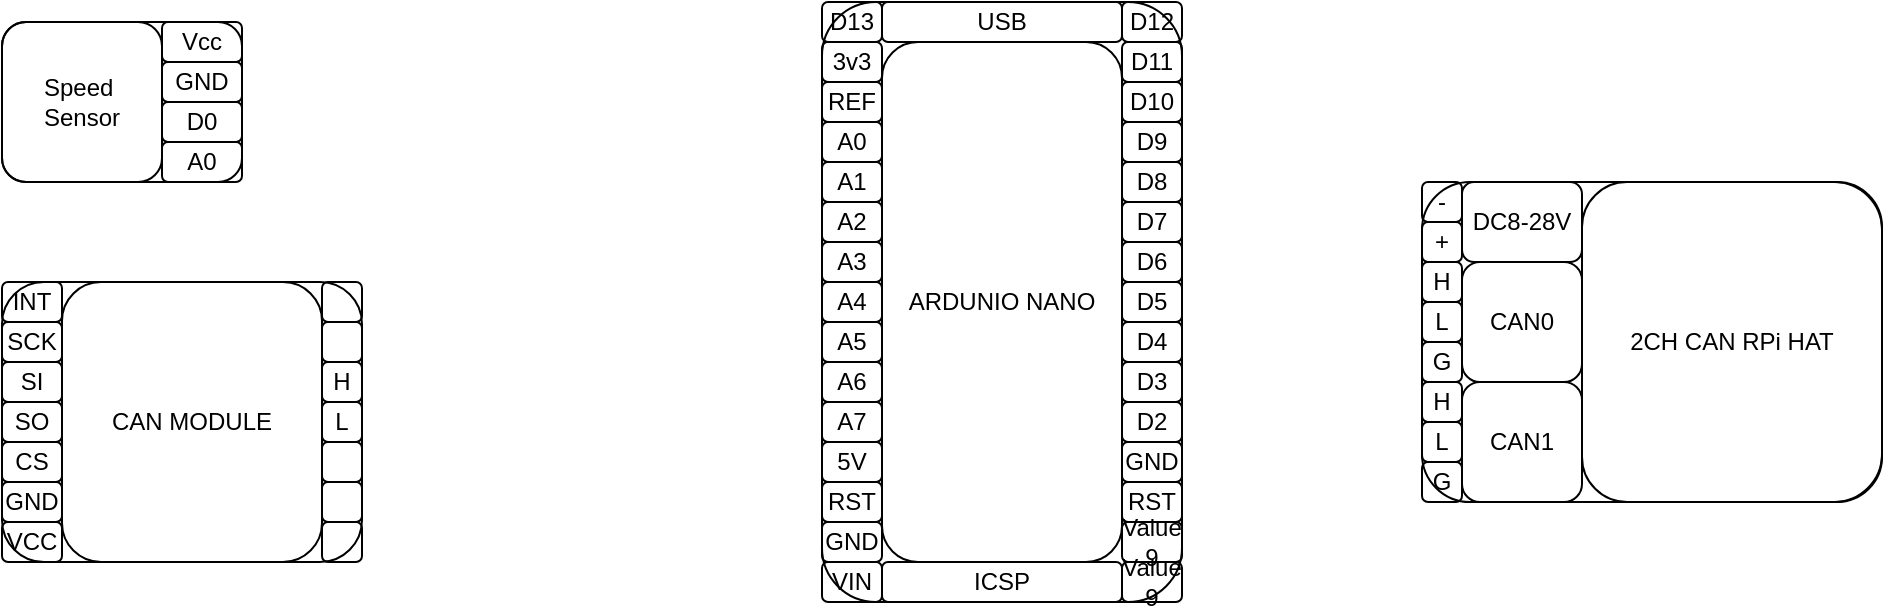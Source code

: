 <mxfile version="21.6.5" type="github">
  <diagram name="Seite-1" id="9sbnDcirE9n79MtSCScG">
    <mxGraphModel dx="2417" dy="983" grid="1" gridSize="10" guides="1" tooltips="1" connect="1" arrows="1" fold="1" page="1" pageScale="1" pageWidth="827" pageHeight="1169" math="0" shadow="0">
      <root>
        <mxCell id="0" />
        <mxCell id="1" parent="0" />
        <mxCell id="4i83WWW_sYW0korjM1lw-2" value="" style="childLayout=tableLayout;recursiveResize=0;shadow=0;fillColor=none;swimlaneLine=0;rounded=1;" vertex="1" parent="1">
          <mxGeometry x="160" y="210" width="180" height="300" as="geometry" />
        </mxCell>
        <mxCell id="4i83WWW_sYW0korjM1lw-3" value="" style="shape=tableRow;horizontal=0;startSize=0;swimlaneHead=0;swimlaneBody=0;top=0;left=0;bottom=0;right=0;dropTarget=0;collapsible=0;recursiveResize=0;expand=0;fontStyle=0;fillColor=none;strokeColor=inherit;swimlaneLine=0;rounded=1;" vertex="1" parent="4i83WWW_sYW0korjM1lw-2">
          <mxGeometry width="180" height="20" as="geometry" />
        </mxCell>
        <mxCell id="4i83WWW_sYW0korjM1lw-4" value="D13" style="connectable=0;recursiveResize=0;strokeColor=inherit;fillColor=none;align=center;whiteSpace=wrap;html=1;swimlaneLine=0;rounded=1;" vertex="1" parent="4i83WWW_sYW0korjM1lw-3">
          <mxGeometry width="30" height="20" as="geometry">
            <mxRectangle width="30" height="20" as="alternateBounds" />
          </mxGeometry>
        </mxCell>
        <mxCell id="4i83WWW_sYW0korjM1lw-5" value="USB" style="connectable=0;recursiveResize=0;strokeColor=inherit;fillColor=none;align=center;whiteSpace=wrap;html=1;swimlaneLine=0;rounded=1;" vertex="1" parent="4i83WWW_sYW0korjM1lw-3">
          <mxGeometry x="30" width="120" height="20" as="geometry">
            <mxRectangle width="120" height="20" as="alternateBounds" />
          </mxGeometry>
        </mxCell>
        <mxCell id="4i83WWW_sYW0korjM1lw-6" value="D12" style="connectable=0;recursiveResize=0;strokeColor=inherit;fillColor=none;align=center;whiteSpace=wrap;html=1;swimlaneLine=0;rounded=1;" vertex="1" parent="4i83WWW_sYW0korjM1lw-3">
          <mxGeometry x="150" width="30" height="20" as="geometry">
            <mxRectangle width="30" height="20" as="alternateBounds" />
          </mxGeometry>
        </mxCell>
        <mxCell id="4i83WWW_sYW0korjM1lw-7" style="shape=tableRow;horizontal=0;startSize=0;swimlaneHead=0;swimlaneBody=0;top=0;left=0;bottom=0;right=0;dropTarget=0;collapsible=0;recursiveResize=0;expand=0;fontStyle=0;fillColor=none;strokeColor=inherit;swimlaneLine=0;rounded=1;" vertex="1" parent="4i83WWW_sYW0korjM1lw-2">
          <mxGeometry y="20" width="180" height="20" as="geometry" />
        </mxCell>
        <mxCell id="4i83WWW_sYW0korjM1lw-8" value="3v3" style="connectable=0;recursiveResize=0;strokeColor=inherit;fillColor=none;align=center;whiteSpace=wrap;html=1;swimlaneLine=0;rounded=1;" vertex="1" parent="4i83WWW_sYW0korjM1lw-7">
          <mxGeometry width="30" height="20" as="geometry">
            <mxRectangle width="30" height="20" as="alternateBounds" />
          </mxGeometry>
        </mxCell>
        <mxCell id="4i83WWW_sYW0korjM1lw-9" value="ARDUNIO NANO" style="connectable=0;recursiveResize=0;strokeColor=inherit;fillColor=none;align=center;whiteSpace=wrap;html=1;swimlaneLine=0;rounded=1;rowspan=13;colspan=1;" vertex="1" parent="4i83WWW_sYW0korjM1lw-7">
          <mxGeometry x="30" width="120" height="260" as="geometry">
            <mxRectangle width="120" height="20" as="alternateBounds" />
          </mxGeometry>
        </mxCell>
        <mxCell id="4i83WWW_sYW0korjM1lw-10" value="D11" style="connectable=0;recursiveResize=0;strokeColor=inherit;fillColor=none;align=center;whiteSpace=wrap;html=1;swimlaneLine=0;rounded=1;" vertex="1" parent="4i83WWW_sYW0korjM1lw-7">
          <mxGeometry x="150" width="30" height="20" as="geometry">
            <mxRectangle width="30" height="20" as="alternateBounds" />
          </mxGeometry>
        </mxCell>
        <mxCell id="4i83WWW_sYW0korjM1lw-11" style="shape=tableRow;horizontal=0;startSize=0;swimlaneHead=0;swimlaneBody=0;top=0;left=0;bottom=0;right=0;dropTarget=0;collapsible=0;recursiveResize=0;expand=0;fontStyle=0;fillColor=none;strokeColor=inherit;swimlaneLine=0;rounded=1;" vertex="1" parent="4i83WWW_sYW0korjM1lw-2">
          <mxGeometry y="40" width="180" height="20" as="geometry" />
        </mxCell>
        <mxCell id="4i83WWW_sYW0korjM1lw-12" value="REF" style="connectable=0;recursiveResize=0;strokeColor=inherit;fillColor=none;align=center;whiteSpace=wrap;html=1;swimlaneLine=0;rounded=1;" vertex="1" parent="4i83WWW_sYW0korjM1lw-11">
          <mxGeometry width="30" height="20" as="geometry">
            <mxRectangle width="30" height="20" as="alternateBounds" />
          </mxGeometry>
        </mxCell>
        <mxCell id="4i83WWW_sYW0korjM1lw-13" value="" style="connectable=0;recursiveResize=0;strokeColor=inherit;fillColor=none;align=center;whiteSpace=wrap;html=1;swimlaneLine=0;rounded=1;" vertex="1" visible="0" parent="4i83WWW_sYW0korjM1lw-11">
          <mxGeometry x="30" width="120" height="20" as="geometry">
            <mxRectangle width="120" height="20" as="alternateBounds" />
          </mxGeometry>
        </mxCell>
        <mxCell id="4i83WWW_sYW0korjM1lw-14" value="D10" style="connectable=0;recursiveResize=0;strokeColor=inherit;fillColor=none;align=center;whiteSpace=wrap;html=1;swimlaneLine=0;rounded=1;" vertex="1" parent="4i83WWW_sYW0korjM1lw-11">
          <mxGeometry x="150" width="30" height="20" as="geometry">
            <mxRectangle width="30" height="20" as="alternateBounds" />
          </mxGeometry>
        </mxCell>
        <mxCell id="4i83WWW_sYW0korjM1lw-15" style="shape=tableRow;horizontal=0;startSize=0;swimlaneHead=0;swimlaneBody=0;top=0;left=0;bottom=0;right=0;dropTarget=0;collapsible=0;recursiveResize=0;expand=0;fontStyle=0;fillColor=none;strokeColor=inherit;swimlaneLine=0;rounded=1;" vertex="1" parent="4i83WWW_sYW0korjM1lw-2">
          <mxGeometry y="60" width="180" height="20" as="geometry" />
        </mxCell>
        <mxCell id="4i83WWW_sYW0korjM1lw-16" value="A0" style="connectable=0;recursiveResize=0;strokeColor=inherit;fillColor=none;align=center;whiteSpace=wrap;html=1;swimlaneLine=0;rounded=1;" vertex="1" parent="4i83WWW_sYW0korjM1lw-15">
          <mxGeometry width="30" height="20" as="geometry">
            <mxRectangle width="30" height="20" as="alternateBounds" />
          </mxGeometry>
        </mxCell>
        <mxCell id="4i83WWW_sYW0korjM1lw-17" value="" style="connectable=0;recursiveResize=0;strokeColor=inherit;fillColor=none;align=center;whiteSpace=wrap;html=1;swimlaneLine=0;rounded=1;" vertex="1" visible="0" parent="4i83WWW_sYW0korjM1lw-15">
          <mxGeometry x="30" width="120" height="20" as="geometry">
            <mxRectangle width="120" height="20" as="alternateBounds" />
          </mxGeometry>
        </mxCell>
        <mxCell id="4i83WWW_sYW0korjM1lw-18" value="D9" style="connectable=0;recursiveResize=0;strokeColor=inherit;fillColor=none;align=center;whiteSpace=wrap;html=1;swimlaneLine=0;rounded=1;" vertex="1" parent="4i83WWW_sYW0korjM1lw-15">
          <mxGeometry x="150" width="30" height="20" as="geometry">
            <mxRectangle width="30" height="20" as="alternateBounds" />
          </mxGeometry>
        </mxCell>
        <mxCell id="4i83WWW_sYW0korjM1lw-19" style="shape=tableRow;horizontal=0;startSize=0;swimlaneHead=0;swimlaneBody=0;top=0;left=0;bottom=0;right=0;dropTarget=0;collapsible=0;recursiveResize=0;expand=0;fontStyle=0;fillColor=none;strokeColor=inherit;swimlaneLine=0;rounded=1;" vertex="1" parent="4i83WWW_sYW0korjM1lw-2">
          <mxGeometry y="80" width="180" height="20" as="geometry" />
        </mxCell>
        <mxCell id="4i83WWW_sYW0korjM1lw-20" value="A1" style="connectable=0;recursiveResize=0;strokeColor=inherit;fillColor=none;align=center;whiteSpace=wrap;html=1;swimlaneLine=0;rounded=1;" vertex="1" parent="4i83WWW_sYW0korjM1lw-19">
          <mxGeometry width="30" height="20" as="geometry">
            <mxRectangle width="30" height="20" as="alternateBounds" />
          </mxGeometry>
        </mxCell>
        <mxCell id="4i83WWW_sYW0korjM1lw-21" value="" style="connectable=0;recursiveResize=0;strokeColor=inherit;fillColor=none;align=center;whiteSpace=wrap;html=1;swimlaneLine=0;rounded=1;" vertex="1" visible="0" parent="4i83WWW_sYW0korjM1lw-19">
          <mxGeometry x="30" width="120" height="20" as="geometry">
            <mxRectangle width="120" height="20" as="alternateBounds" />
          </mxGeometry>
        </mxCell>
        <mxCell id="4i83WWW_sYW0korjM1lw-22" value="D8" style="connectable=0;recursiveResize=0;strokeColor=inherit;fillColor=none;align=center;whiteSpace=wrap;html=1;swimlaneLine=0;rounded=1;" vertex="1" parent="4i83WWW_sYW0korjM1lw-19">
          <mxGeometry x="150" width="30" height="20" as="geometry">
            <mxRectangle width="30" height="20" as="alternateBounds" />
          </mxGeometry>
        </mxCell>
        <mxCell id="4i83WWW_sYW0korjM1lw-23" style="shape=tableRow;horizontal=0;startSize=0;swimlaneHead=0;swimlaneBody=0;top=0;left=0;bottom=0;right=0;dropTarget=0;collapsible=0;recursiveResize=0;expand=0;fontStyle=0;fillColor=none;strokeColor=inherit;swimlaneLine=0;rounded=1;" vertex="1" parent="4i83WWW_sYW0korjM1lw-2">
          <mxGeometry y="100" width="180" height="20" as="geometry" />
        </mxCell>
        <mxCell id="4i83WWW_sYW0korjM1lw-24" value="A2" style="connectable=0;recursiveResize=0;strokeColor=inherit;fillColor=none;align=center;whiteSpace=wrap;html=1;swimlaneLine=0;rounded=1;" vertex="1" parent="4i83WWW_sYW0korjM1lw-23">
          <mxGeometry width="30" height="20" as="geometry">
            <mxRectangle width="30" height="20" as="alternateBounds" />
          </mxGeometry>
        </mxCell>
        <mxCell id="4i83WWW_sYW0korjM1lw-25" value="" style="connectable=0;recursiveResize=0;strokeColor=inherit;fillColor=none;align=center;whiteSpace=wrap;html=1;swimlaneLine=0;rounded=1;" vertex="1" visible="0" parent="4i83WWW_sYW0korjM1lw-23">
          <mxGeometry x="30" width="120" height="20" as="geometry">
            <mxRectangle width="120" height="20" as="alternateBounds" />
          </mxGeometry>
        </mxCell>
        <mxCell id="4i83WWW_sYW0korjM1lw-26" value="D7" style="connectable=0;recursiveResize=0;strokeColor=inherit;fillColor=none;align=center;whiteSpace=wrap;html=1;swimlaneLine=0;rounded=1;" vertex="1" parent="4i83WWW_sYW0korjM1lw-23">
          <mxGeometry x="150" width="30" height="20" as="geometry">
            <mxRectangle width="30" height="20" as="alternateBounds" />
          </mxGeometry>
        </mxCell>
        <mxCell id="4i83WWW_sYW0korjM1lw-27" style="shape=tableRow;horizontal=0;startSize=0;swimlaneHead=0;swimlaneBody=0;top=0;left=0;bottom=0;right=0;dropTarget=0;collapsible=0;recursiveResize=0;expand=0;fontStyle=0;fillColor=none;strokeColor=inherit;swimlaneLine=0;rounded=1;" vertex="1" parent="4i83WWW_sYW0korjM1lw-2">
          <mxGeometry y="120" width="180" height="20" as="geometry" />
        </mxCell>
        <mxCell id="4i83WWW_sYW0korjM1lw-28" value="A3" style="connectable=0;recursiveResize=0;strokeColor=inherit;fillColor=none;align=center;whiteSpace=wrap;html=1;swimlaneLine=0;rounded=1;" vertex="1" parent="4i83WWW_sYW0korjM1lw-27">
          <mxGeometry width="30" height="20" as="geometry">
            <mxRectangle width="30" height="20" as="alternateBounds" />
          </mxGeometry>
        </mxCell>
        <mxCell id="4i83WWW_sYW0korjM1lw-29" value="&lt;p&gt;&lt;b&gt;ARDUNIO NANO&lt;/b&gt;&lt;/p&gt;" style="connectable=0;recursiveResize=0;strokeColor=inherit;fillColor=none;align=center;whiteSpace=wrap;html=1;swimlaneLine=0;rounded=1;" vertex="1" visible="0" parent="4i83WWW_sYW0korjM1lw-27">
          <mxGeometry x="30" width="120" height="20" as="geometry">
            <mxRectangle width="120" height="20" as="alternateBounds" />
          </mxGeometry>
        </mxCell>
        <mxCell id="4i83WWW_sYW0korjM1lw-30" value="D6" style="connectable=0;recursiveResize=0;strokeColor=inherit;fillColor=none;align=center;whiteSpace=wrap;html=1;swimlaneLine=0;rounded=1;" vertex="1" parent="4i83WWW_sYW0korjM1lw-27">
          <mxGeometry x="150" width="30" height="20" as="geometry">
            <mxRectangle width="30" height="20" as="alternateBounds" />
          </mxGeometry>
        </mxCell>
        <mxCell id="4i83WWW_sYW0korjM1lw-31" style="shape=tableRow;horizontal=0;startSize=0;swimlaneHead=0;swimlaneBody=0;top=0;left=0;bottom=0;right=0;dropTarget=0;collapsible=0;recursiveResize=0;expand=0;fontStyle=0;fillColor=none;strokeColor=inherit;swimlaneLine=0;rounded=1;" vertex="1" parent="4i83WWW_sYW0korjM1lw-2">
          <mxGeometry y="140" width="180" height="20" as="geometry" />
        </mxCell>
        <mxCell id="4i83WWW_sYW0korjM1lw-32" value="A4" style="connectable=0;recursiveResize=0;strokeColor=inherit;fillColor=none;align=center;whiteSpace=wrap;html=1;swimlaneLine=0;rounded=1;" vertex="1" parent="4i83WWW_sYW0korjM1lw-31">
          <mxGeometry width="30" height="20" as="geometry">
            <mxRectangle width="30" height="20" as="alternateBounds" />
          </mxGeometry>
        </mxCell>
        <mxCell id="4i83WWW_sYW0korjM1lw-33" value="" style="connectable=0;recursiveResize=0;strokeColor=inherit;fillColor=none;align=center;whiteSpace=wrap;html=1;swimlaneLine=0;rounded=1;" vertex="1" visible="0" parent="4i83WWW_sYW0korjM1lw-31">
          <mxGeometry x="30" width="120" height="20" as="geometry">
            <mxRectangle width="120" height="20" as="alternateBounds" />
          </mxGeometry>
        </mxCell>
        <mxCell id="4i83WWW_sYW0korjM1lw-34" value="D5" style="connectable=0;recursiveResize=0;strokeColor=inherit;fillColor=none;align=center;whiteSpace=wrap;html=1;swimlaneLine=0;rounded=1;" vertex="1" parent="4i83WWW_sYW0korjM1lw-31">
          <mxGeometry x="150" width="30" height="20" as="geometry">
            <mxRectangle width="30" height="20" as="alternateBounds" />
          </mxGeometry>
        </mxCell>
        <mxCell id="4i83WWW_sYW0korjM1lw-35" style="shape=tableRow;horizontal=0;startSize=0;swimlaneHead=0;swimlaneBody=0;top=0;left=0;bottom=0;right=0;dropTarget=0;collapsible=0;recursiveResize=0;expand=0;fontStyle=0;fillColor=none;strokeColor=inherit;swimlaneLine=0;rounded=1;" vertex="1" parent="4i83WWW_sYW0korjM1lw-2">
          <mxGeometry y="160" width="180" height="20" as="geometry" />
        </mxCell>
        <mxCell id="4i83WWW_sYW0korjM1lw-36" value="A5" style="connectable=0;recursiveResize=0;strokeColor=inherit;fillColor=none;align=center;whiteSpace=wrap;html=1;swimlaneLine=0;rounded=1;" vertex="1" parent="4i83WWW_sYW0korjM1lw-35">
          <mxGeometry width="30" height="20" as="geometry">
            <mxRectangle width="30" height="20" as="alternateBounds" />
          </mxGeometry>
        </mxCell>
        <mxCell id="4i83WWW_sYW0korjM1lw-37" value="" style="connectable=0;recursiveResize=0;strokeColor=inherit;fillColor=none;align=center;whiteSpace=wrap;html=1;swimlaneLine=0;rounded=1;" vertex="1" visible="0" parent="4i83WWW_sYW0korjM1lw-35">
          <mxGeometry x="30" width="120" height="20" as="geometry">
            <mxRectangle width="120" height="20" as="alternateBounds" />
          </mxGeometry>
        </mxCell>
        <mxCell id="4i83WWW_sYW0korjM1lw-38" value="D4" style="connectable=0;recursiveResize=0;strokeColor=inherit;fillColor=none;align=center;whiteSpace=wrap;html=1;swimlaneLine=0;rounded=1;" vertex="1" parent="4i83WWW_sYW0korjM1lw-35">
          <mxGeometry x="150" width="30" height="20" as="geometry">
            <mxRectangle width="30" height="20" as="alternateBounds" />
          </mxGeometry>
        </mxCell>
        <mxCell id="4i83WWW_sYW0korjM1lw-39" style="shape=tableRow;horizontal=0;startSize=0;swimlaneHead=0;swimlaneBody=0;top=0;left=0;bottom=0;right=0;dropTarget=0;collapsible=0;recursiveResize=0;expand=0;fontStyle=0;fillColor=none;strokeColor=inherit;swimlaneLine=0;rounded=1;" vertex="1" parent="4i83WWW_sYW0korjM1lw-2">
          <mxGeometry y="180" width="180" height="20" as="geometry" />
        </mxCell>
        <mxCell id="4i83WWW_sYW0korjM1lw-40" value="A6" style="connectable=0;recursiveResize=0;strokeColor=inherit;fillColor=none;align=center;whiteSpace=wrap;html=1;swimlaneLine=0;rounded=1;" vertex="1" parent="4i83WWW_sYW0korjM1lw-39">
          <mxGeometry width="30" height="20" as="geometry">
            <mxRectangle width="30" height="20" as="alternateBounds" />
          </mxGeometry>
        </mxCell>
        <mxCell id="4i83WWW_sYW0korjM1lw-41" value="" style="connectable=0;recursiveResize=0;strokeColor=inherit;fillColor=none;align=center;whiteSpace=wrap;html=1;swimlaneLine=0;rounded=1;" vertex="1" visible="0" parent="4i83WWW_sYW0korjM1lw-39">
          <mxGeometry x="30" width="120" height="20" as="geometry">
            <mxRectangle width="120" height="20" as="alternateBounds" />
          </mxGeometry>
        </mxCell>
        <mxCell id="4i83WWW_sYW0korjM1lw-42" value="D3" style="connectable=0;recursiveResize=0;strokeColor=inherit;fillColor=none;align=center;whiteSpace=wrap;html=1;swimlaneLine=0;rounded=1;" vertex="1" parent="4i83WWW_sYW0korjM1lw-39">
          <mxGeometry x="150" width="30" height="20" as="geometry">
            <mxRectangle width="30" height="20" as="alternateBounds" />
          </mxGeometry>
        </mxCell>
        <mxCell id="4i83WWW_sYW0korjM1lw-43" style="shape=tableRow;horizontal=0;startSize=0;swimlaneHead=0;swimlaneBody=0;top=0;left=0;bottom=0;right=0;dropTarget=0;collapsible=0;recursiveResize=0;expand=0;fontStyle=0;fillColor=none;strokeColor=inherit;swimlaneLine=0;rounded=1;" vertex="1" parent="4i83WWW_sYW0korjM1lw-2">
          <mxGeometry y="200" width="180" height="20" as="geometry" />
        </mxCell>
        <mxCell id="4i83WWW_sYW0korjM1lw-44" value="A7" style="connectable=0;recursiveResize=0;strokeColor=inherit;fillColor=none;align=center;whiteSpace=wrap;html=1;swimlaneLine=0;rounded=1;" vertex="1" parent="4i83WWW_sYW0korjM1lw-43">
          <mxGeometry width="30" height="20" as="geometry">
            <mxRectangle width="30" height="20" as="alternateBounds" />
          </mxGeometry>
        </mxCell>
        <mxCell id="4i83WWW_sYW0korjM1lw-45" value="" style="connectable=0;recursiveResize=0;strokeColor=inherit;fillColor=none;align=center;whiteSpace=wrap;html=1;swimlaneLine=0;rounded=1;" vertex="1" visible="0" parent="4i83WWW_sYW0korjM1lw-43">
          <mxGeometry x="30" width="120" height="20" as="geometry">
            <mxRectangle width="120" height="20" as="alternateBounds" />
          </mxGeometry>
        </mxCell>
        <mxCell id="4i83WWW_sYW0korjM1lw-46" value="D2" style="connectable=0;recursiveResize=0;strokeColor=inherit;fillColor=none;align=center;whiteSpace=wrap;html=1;swimlaneLine=0;rounded=1;" vertex="1" parent="4i83WWW_sYW0korjM1lw-43">
          <mxGeometry x="150" width="30" height="20" as="geometry">
            <mxRectangle width="30" height="20" as="alternateBounds" />
          </mxGeometry>
        </mxCell>
        <mxCell id="4i83WWW_sYW0korjM1lw-47" style="shape=tableRow;horizontal=0;startSize=0;swimlaneHead=0;swimlaneBody=0;top=0;left=0;bottom=0;right=0;dropTarget=0;collapsible=0;recursiveResize=0;expand=0;fontStyle=0;fillColor=none;strokeColor=inherit;swimlaneLine=0;rounded=1;" vertex="1" parent="4i83WWW_sYW0korjM1lw-2">
          <mxGeometry y="220" width="180" height="20" as="geometry" />
        </mxCell>
        <mxCell id="4i83WWW_sYW0korjM1lw-48" value="5V" style="connectable=0;recursiveResize=0;strokeColor=inherit;fillColor=none;align=center;whiteSpace=wrap;html=1;swimlaneLine=0;rounded=1;" vertex="1" parent="4i83WWW_sYW0korjM1lw-47">
          <mxGeometry width="30" height="20" as="geometry">
            <mxRectangle width="30" height="20" as="alternateBounds" />
          </mxGeometry>
        </mxCell>
        <mxCell id="4i83WWW_sYW0korjM1lw-49" value="" style="connectable=0;recursiveResize=0;strokeColor=inherit;fillColor=none;align=center;whiteSpace=wrap;html=1;swimlaneLine=0;rounded=1;" vertex="1" visible="0" parent="4i83WWW_sYW0korjM1lw-47">
          <mxGeometry x="30" width="120" height="20" as="geometry">
            <mxRectangle width="120" height="20" as="alternateBounds" />
          </mxGeometry>
        </mxCell>
        <mxCell id="4i83WWW_sYW0korjM1lw-50" value="GND" style="connectable=0;recursiveResize=0;strokeColor=inherit;fillColor=none;align=center;whiteSpace=wrap;html=1;swimlaneLine=0;rounded=1;" vertex="1" parent="4i83WWW_sYW0korjM1lw-47">
          <mxGeometry x="150" width="30" height="20" as="geometry">
            <mxRectangle width="30" height="20" as="alternateBounds" />
          </mxGeometry>
        </mxCell>
        <mxCell id="4i83WWW_sYW0korjM1lw-51" style="shape=tableRow;horizontal=0;startSize=0;swimlaneHead=0;swimlaneBody=0;top=0;left=0;bottom=0;right=0;dropTarget=0;collapsible=0;recursiveResize=0;expand=0;fontStyle=0;fillColor=none;strokeColor=inherit;swimlaneLine=0;rounded=1;" vertex="1" parent="4i83WWW_sYW0korjM1lw-2">
          <mxGeometry y="240" width="180" height="20" as="geometry" />
        </mxCell>
        <mxCell id="4i83WWW_sYW0korjM1lw-52" value="RST" style="connectable=0;recursiveResize=0;strokeColor=inherit;fillColor=none;align=center;whiteSpace=wrap;html=1;swimlaneLine=0;rounded=1;" vertex="1" parent="4i83WWW_sYW0korjM1lw-51">
          <mxGeometry width="30" height="20" as="geometry">
            <mxRectangle width="30" height="20" as="alternateBounds" />
          </mxGeometry>
        </mxCell>
        <mxCell id="4i83WWW_sYW0korjM1lw-53" value="" style="connectable=0;recursiveResize=0;strokeColor=inherit;fillColor=none;align=center;whiteSpace=wrap;html=1;swimlaneLine=0;rounded=1;" vertex="1" visible="0" parent="4i83WWW_sYW0korjM1lw-51">
          <mxGeometry x="30" width="120" height="20" as="geometry">
            <mxRectangle width="120" height="20" as="alternateBounds" />
          </mxGeometry>
        </mxCell>
        <mxCell id="4i83WWW_sYW0korjM1lw-54" value="RST" style="connectable=0;recursiveResize=0;strokeColor=inherit;fillColor=none;align=center;whiteSpace=wrap;html=1;swimlaneLine=0;rounded=1;" vertex="1" parent="4i83WWW_sYW0korjM1lw-51">
          <mxGeometry x="150" width="30" height="20" as="geometry">
            <mxRectangle width="30" height="20" as="alternateBounds" />
          </mxGeometry>
        </mxCell>
        <mxCell id="4i83WWW_sYW0korjM1lw-55" style="shape=tableRow;horizontal=0;startSize=0;swimlaneHead=0;swimlaneBody=0;top=0;left=0;bottom=0;right=0;dropTarget=0;collapsible=0;recursiveResize=0;expand=0;fontStyle=0;fillColor=none;strokeColor=inherit;swimlaneLine=0;rounded=1;" vertex="1" parent="4i83WWW_sYW0korjM1lw-2">
          <mxGeometry y="260" width="180" height="20" as="geometry" />
        </mxCell>
        <mxCell id="4i83WWW_sYW0korjM1lw-56" value="GND" style="connectable=0;recursiveResize=0;strokeColor=inherit;fillColor=none;align=center;whiteSpace=wrap;html=1;swimlaneLine=0;rounded=1;" vertex="1" parent="4i83WWW_sYW0korjM1lw-55">
          <mxGeometry width="30" height="20" as="geometry">
            <mxRectangle width="30" height="20" as="alternateBounds" />
          </mxGeometry>
        </mxCell>
        <mxCell id="4i83WWW_sYW0korjM1lw-57" value="" style="connectable=0;recursiveResize=0;strokeColor=inherit;fillColor=none;align=center;whiteSpace=wrap;html=1;swimlaneLine=0;rounded=1;" vertex="1" visible="0" parent="4i83WWW_sYW0korjM1lw-55">
          <mxGeometry x="30" width="120" height="20" as="geometry">
            <mxRectangle width="120" height="20" as="alternateBounds" />
          </mxGeometry>
        </mxCell>
        <mxCell id="4i83WWW_sYW0korjM1lw-58" value="Value 9" style="connectable=0;recursiveResize=0;strokeColor=inherit;fillColor=none;align=center;whiteSpace=wrap;html=1;swimlaneLine=0;rounded=1;" vertex="1" parent="4i83WWW_sYW0korjM1lw-55">
          <mxGeometry x="150" width="30" height="20" as="geometry">
            <mxRectangle width="30" height="20" as="alternateBounds" />
          </mxGeometry>
        </mxCell>
        <mxCell id="4i83WWW_sYW0korjM1lw-59" style="shape=tableRow;horizontal=0;startSize=0;swimlaneHead=0;swimlaneBody=0;top=0;left=0;bottom=0;right=0;dropTarget=0;collapsible=0;recursiveResize=0;expand=0;fontStyle=0;fillColor=none;strokeColor=inherit;swimlaneLine=0;rounded=1;" vertex="1" parent="4i83WWW_sYW0korjM1lw-2">
          <mxGeometry y="280" width="180" height="20" as="geometry" />
        </mxCell>
        <mxCell id="4i83WWW_sYW0korjM1lw-60" value="VIN" style="connectable=0;recursiveResize=0;strokeColor=inherit;fillColor=none;align=center;whiteSpace=wrap;html=1;swimlaneLine=0;rounded=1;" vertex="1" parent="4i83WWW_sYW0korjM1lw-59">
          <mxGeometry width="30" height="20" as="geometry">
            <mxRectangle width="30" height="20" as="alternateBounds" />
          </mxGeometry>
        </mxCell>
        <mxCell id="4i83WWW_sYW0korjM1lw-61" value="ICSP" style="connectable=0;recursiveResize=0;strokeColor=inherit;fillColor=none;align=center;whiteSpace=wrap;html=1;swimlaneLine=0;rounded=1;" vertex="1" parent="4i83WWW_sYW0korjM1lw-59">
          <mxGeometry x="30" width="120" height="20" as="geometry">
            <mxRectangle width="120" height="20" as="alternateBounds" />
          </mxGeometry>
        </mxCell>
        <mxCell id="4i83WWW_sYW0korjM1lw-62" value="Value 9" style="connectable=0;recursiveResize=0;strokeColor=inherit;fillColor=none;align=center;whiteSpace=wrap;html=1;swimlaneLine=0;rounded=1;" vertex="1" parent="4i83WWW_sYW0korjM1lw-59">
          <mxGeometry x="150" width="30" height="20" as="geometry">
            <mxRectangle width="30" height="20" as="alternateBounds" />
          </mxGeometry>
        </mxCell>
        <mxCell id="4i83WWW_sYW0korjM1lw-89" value="" style="childLayout=tableLayout;recursiveResize=0;shadow=0;fillColor=none;rounded=1;" vertex="1" parent="1">
          <mxGeometry x="-250" y="220" width="120" height="80" as="geometry" />
        </mxCell>
        <mxCell id="4i83WWW_sYW0korjM1lw-90" value="" style="shape=tableRow;horizontal=0;startSize=0;swimlaneHead=0;swimlaneBody=0;top=0;left=0;bottom=0;right=0;dropTarget=0;collapsible=0;recursiveResize=0;expand=0;fontStyle=0;fillColor=none;strokeColor=inherit;rounded=1;" vertex="1" parent="4i83WWW_sYW0korjM1lw-89">
          <mxGeometry width="120" height="20" as="geometry" />
        </mxCell>
        <mxCell id="4i83WWW_sYW0korjM1lw-91" value="&lt;div&gt;Speed&amp;nbsp;&lt;/div&gt;&lt;div&gt;Sensor&lt;/div&gt;" style="connectable=0;recursiveResize=0;strokeColor=inherit;fillColor=none;align=center;whiteSpace=wrap;html=1;rounded=1;rowspan=4;colspan=1;" vertex="1" parent="4i83WWW_sYW0korjM1lw-90">
          <mxGeometry width="80" height="80" as="geometry">
            <mxRectangle width="80" height="20" as="alternateBounds" />
          </mxGeometry>
        </mxCell>
        <mxCell id="4i83WWW_sYW0korjM1lw-92" value="Vcc" style="connectable=0;recursiveResize=0;strokeColor=inherit;fillColor=none;align=center;whiteSpace=wrap;html=1;rounded=1;" vertex="1" parent="4i83WWW_sYW0korjM1lw-90">
          <mxGeometry x="80" width="40" height="20" as="geometry">
            <mxRectangle width="40" height="20" as="alternateBounds" />
          </mxGeometry>
        </mxCell>
        <mxCell id="4i83WWW_sYW0korjM1lw-94" style="shape=tableRow;horizontal=0;startSize=0;swimlaneHead=0;swimlaneBody=0;top=0;left=0;bottom=0;right=0;dropTarget=0;collapsible=0;recursiveResize=0;expand=0;fontStyle=0;fillColor=none;strokeColor=inherit;rounded=1;" vertex="1" parent="4i83WWW_sYW0korjM1lw-89">
          <mxGeometry y="20" width="120" height="20" as="geometry" />
        </mxCell>
        <mxCell id="4i83WWW_sYW0korjM1lw-95" value="Speed Sensor" style="connectable=0;recursiveResize=0;strokeColor=inherit;fillColor=none;align=center;whiteSpace=wrap;html=1;rounded=1;" vertex="1" visible="0" parent="4i83WWW_sYW0korjM1lw-94">
          <mxGeometry width="80" height="20" as="geometry">
            <mxRectangle width="80" height="20" as="alternateBounds" />
          </mxGeometry>
        </mxCell>
        <mxCell id="4i83WWW_sYW0korjM1lw-96" value="GND" style="connectable=0;recursiveResize=0;strokeColor=inherit;fillColor=none;align=center;whiteSpace=wrap;html=1;rounded=1;" vertex="1" parent="4i83WWW_sYW0korjM1lw-94">
          <mxGeometry x="80" width="40" height="20" as="geometry">
            <mxRectangle width="40" height="20" as="alternateBounds" />
          </mxGeometry>
        </mxCell>
        <mxCell id="4i83WWW_sYW0korjM1lw-98" style="shape=tableRow;horizontal=0;startSize=0;swimlaneHead=0;swimlaneBody=0;top=0;left=0;bottom=0;right=0;dropTarget=0;collapsible=0;recursiveResize=0;expand=0;fontStyle=0;fillColor=none;strokeColor=inherit;rounded=1;" vertex="1" parent="4i83WWW_sYW0korjM1lw-89">
          <mxGeometry y="40" width="120" height="20" as="geometry" />
        </mxCell>
        <mxCell id="4i83WWW_sYW0korjM1lw-99" value="" style="connectable=0;recursiveResize=0;strokeColor=inherit;fillColor=none;align=center;whiteSpace=wrap;html=1;rounded=1;" vertex="1" visible="0" parent="4i83WWW_sYW0korjM1lw-98">
          <mxGeometry width="80" height="20" as="geometry">
            <mxRectangle width="80" height="20" as="alternateBounds" />
          </mxGeometry>
        </mxCell>
        <mxCell id="4i83WWW_sYW0korjM1lw-100" value="D0" style="connectable=0;recursiveResize=0;strokeColor=inherit;fillColor=none;align=center;whiteSpace=wrap;html=1;rounded=1;" vertex="1" parent="4i83WWW_sYW0korjM1lw-98">
          <mxGeometry x="80" width="40" height="20" as="geometry">
            <mxRectangle width="40" height="20" as="alternateBounds" />
          </mxGeometry>
        </mxCell>
        <mxCell id="4i83WWW_sYW0korjM1lw-231" style="shape=tableRow;horizontal=0;startSize=0;swimlaneHead=0;swimlaneBody=0;top=0;left=0;bottom=0;right=0;dropTarget=0;collapsible=0;recursiveResize=0;expand=0;fontStyle=0;fillColor=none;strokeColor=inherit;rounded=1;" vertex="1" parent="4i83WWW_sYW0korjM1lw-89">
          <mxGeometry y="60" width="120" height="20" as="geometry" />
        </mxCell>
        <mxCell id="4i83WWW_sYW0korjM1lw-232" style="connectable=0;recursiveResize=0;strokeColor=inherit;fillColor=none;align=center;whiteSpace=wrap;html=1;rounded=1;" vertex="1" visible="0" parent="4i83WWW_sYW0korjM1lw-231">
          <mxGeometry width="80" height="20" as="geometry">
            <mxRectangle width="80" height="20" as="alternateBounds" />
          </mxGeometry>
        </mxCell>
        <mxCell id="4i83WWW_sYW0korjM1lw-233" value="A0" style="connectable=0;recursiveResize=0;strokeColor=inherit;fillColor=none;align=center;whiteSpace=wrap;html=1;rounded=1;" vertex="1" parent="4i83WWW_sYW0korjM1lw-231">
          <mxGeometry x="80" width="40" height="20" as="geometry">
            <mxRectangle width="40" height="20" as="alternateBounds" />
          </mxGeometry>
        </mxCell>
        <mxCell id="4i83WWW_sYW0korjM1lw-102" value="" style="childLayout=tableLayout;recursiveResize=0;shadow=0;fillColor=none;spacing=0;rounded=1;" vertex="1" parent="1">
          <mxGeometry x="-250" y="350" width="180" height="140" as="geometry" />
        </mxCell>
        <mxCell id="4i83WWW_sYW0korjM1lw-103" value="" style="shape=tableRow;horizontal=0;startSize=0;swimlaneHead=0;swimlaneBody=0;top=0;left=0;bottom=0;right=0;dropTarget=0;collapsible=0;recursiveResize=0;expand=0;fontStyle=0;fillColor=none;strokeColor=inherit;spacing=0;rounded=1;" vertex="1" parent="4i83WWW_sYW0korjM1lw-102">
          <mxGeometry width="180" height="20" as="geometry" />
        </mxCell>
        <mxCell id="4i83WWW_sYW0korjM1lw-112" value="INT" style="connectable=0;recursiveResize=0;strokeColor=inherit;fillColor=none;align=center;whiteSpace=wrap;html=1;spacing=0;rounded=1;" vertex="1" parent="4i83WWW_sYW0korjM1lw-103">
          <mxGeometry width="30" height="20" as="geometry">
            <mxRectangle width="30" height="20" as="alternateBounds" />
          </mxGeometry>
        </mxCell>
        <mxCell id="4i83WWW_sYW0korjM1lw-104" value="CAN MODULE" style="connectable=0;recursiveResize=0;strokeColor=inherit;fillColor=none;align=center;whiteSpace=wrap;html=1;spacing=0;rounded=1;rowspan=7;colspan=1;" vertex="1" parent="4i83WWW_sYW0korjM1lw-103">
          <mxGeometry x="30" width="130" height="140" as="geometry">
            <mxRectangle width="130" height="20" as="alternateBounds" />
          </mxGeometry>
        </mxCell>
        <mxCell id="4i83WWW_sYW0korjM1lw-105" value="" style="connectable=0;recursiveResize=0;strokeColor=inherit;fillColor=none;align=center;whiteSpace=wrap;html=1;spacing=0;rounded=1;" vertex="1" parent="4i83WWW_sYW0korjM1lw-103">
          <mxGeometry x="160" width="20" height="20" as="geometry">
            <mxRectangle width="20" height="20" as="alternateBounds" />
          </mxGeometry>
        </mxCell>
        <mxCell id="4i83WWW_sYW0korjM1lw-106" style="shape=tableRow;horizontal=0;startSize=0;swimlaneHead=0;swimlaneBody=0;top=0;left=0;bottom=0;right=0;dropTarget=0;collapsible=0;recursiveResize=0;expand=0;fontStyle=0;fillColor=none;strokeColor=inherit;spacing=0;rounded=1;" vertex="1" parent="4i83WWW_sYW0korjM1lw-102">
          <mxGeometry y="20" width="180" height="20" as="geometry" />
        </mxCell>
        <mxCell id="4i83WWW_sYW0korjM1lw-113" value="SCK" style="connectable=0;recursiveResize=0;strokeColor=inherit;fillColor=none;align=center;whiteSpace=wrap;html=1;spacing=0;rounded=1;" vertex="1" parent="4i83WWW_sYW0korjM1lw-106">
          <mxGeometry width="30" height="20" as="geometry">
            <mxRectangle width="30" height="20" as="alternateBounds" />
          </mxGeometry>
        </mxCell>
        <mxCell id="4i83WWW_sYW0korjM1lw-107" value="" style="connectable=0;recursiveResize=0;strokeColor=inherit;fillColor=none;align=center;whiteSpace=wrap;html=1;spacing=0;rounded=1;" vertex="1" visible="0" parent="4i83WWW_sYW0korjM1lw-106">
          <mxGeometry x="30" width="130" height="20" as="geometry">
            <mxRectangle width="130" height="20" as="alternateBounds" />
          </mxGeometry>
        </mxCell>
        <mxCell id="4i83WWW_sYW0korjM1lw-108" value="" style="connectable=0;recursiveResize=0;strokeColor=inherit;fillColor=none;align=center;whiteSpace=wrap;html=1;spacing=0;rounded=1;" vertex="1" parent="4i83WWW_sYW0korjM1lw-106">
          <mxGeometry x="160" width="20" height="20" as="geometry">
            <mxRectangle width="20" height="20" as="alternateBounds" />
          </mxGeometry>
        </mxCell>
        <mxCell id="4i83WWW_sYW0korjM1lw-109" style="shape=tableRow;horizontal=0;startSize=0;swimlaneHead=0;swimlaneBody=0;top=0;left=0;bottom=0;right=0;dropTarget=0;collapsible=0;recursiveResize=0;expand=0;fontStyle=0;fillColor=none;strokeColor=inherit;spacing=0;rounded=1;" vertex="1" parent="4i83WWW_sYW0korjM1lw-102">
          <mxGeometry y="40" width="180" height="20" as="geometry" />
        </mxCell>
        <mxCell id="4i83WWW_sYW0korjM1lw-114" value="SI" style="connectable=0;recursiveResize=0;strokeColor=inherit;fillColor=none;align=center;whiteSpace=wrap;html=1;spacing=0;rounded=1;" vertex="1" parent="4i83WWW_sYW0korjM1lw-109">
          <mxGeometry width="30" height="20" as="geometry">
            <mxRectangle width="30" height="20" as="alternateBounds" />
          </mxGeometry>
        </mxCell>
        <mxCell id="4i83WWW_sYW0korjM1lw-110" value="" style="connectable=0;recursiveResize=0;strokeColor=inherit;fillColor=none;align=center;whiteSpace=wrap;html=1;spacing=0;rounded=1;" vertex="1" visible="0" parent="4i83WWW_sYW0korjM1lw-109">
          <mxGeometry x="30" width="130" height="20" as="geometry">
            <mxRectangle width="130" height="20" as="alternateBounds" />
          </mxGeometry>
        </mxCell>
        <mxCell id="4i83WWW_sYW0korjM1lw-111" value="H" style="connectable=0;recursiveResize=0;strokeColor=inherit;fillColor=none;align=center;whiteSpace=wrap;html=1;spacing=0;rounded=1;" vertex="1" parent="4i83WWW_sYW0korjM1lw-109">
          <mxGeometry x="160" width="20" height="20" as="geometry">
            <mxRectangle width="20" height="20" as="alternateBounds" />
          </mxGeometry>
        </mxCell>
        <mxCell id="4i83WWW_sYW0korjM1lw-115" style="shape=tableRow;horizontal=0;startSize=0;swimlaneHead=0;swimlaneBody=0;top=0;left=0;bottom=0;right=0;dropTarget=0;collapsible=0;recursiveResize=0;expand=0;fontStyle=0;fillColor=none;strokeColor=inherit;spacing=0;rounded=1;" vertex="1" parent="4i83WWW_sYW0korjM1lw-102">
          <mxGeometry y="60" width="180" height="20" as="geometry" />
        </mxCell>
        <mxCell id="4i83WWW_sYW0korjM1lw-116" value="SO" style="connectable=0;recursiveResize=0;strokeColor=inherit;fillColor=none;align=center;whiteSpace=wrap;html=1;spacing=0;rounded=1;" vertex="1" parent="4i83WWW_sYW0korjM1lw-115">
          <mxGeometry width="30" height="20" as="geometry">
            <mxRectangle width="30" height="20" as="alternateBounds" />
          </mxGeometry>
        </mxCell>
        <mxCell id="4i83WWW_sYW0korjM1lw-117" value="CAN MODULE" style="connectable=0;recursiveResize=0;strokeColor=inherit;fillColor=none;align=center;whiteSpace=wrap;html=1;fontStyle=1;spacing=0;rounded=1;" vertex="1" visible="0" parent="4i83WWW_sYW0korjM1lw-115">
          <mxGeometry x="30" width="130" height="20" as="geometry">
            <mxRectangle width="130" height="20" as="alternateBounds" />
          </mxGeometry>
        </mxCell>
        <mxCell id="4i83WWW_sYW0korjM1lw-118" value="L" style="connectable=0;recursiveResize=0;strokeColor=inherit;fillColor=none;align=center;whiteSpace=wrap;html=1;spacing=0;rounded=1;" vertex="1" parent="4i83WWW_sYW0korjM1lw-115">
          <mxGeometry x="160" width="20" height="20" as="geometry">
            <mxRectangle width="20" height="20" as="alternateBounds" />
          </mxGeometry>
        </mxCell>
        <mxCell id="4i83WWW_sYW0korjM1lw-119" style="shape=tableRow;horizontal=0;startSize=0;swimlaneHead=0;swimlaneBody=0;top=0;left=0;bottom=0;right=0;dropTarget=0;collapsible=0;recursiveResize=0;expand=0;fontStyle=0;fillColor=none;strokeColor=inherit;spacing=0;rounded=1;" vertex="1" parent="4i83WWW_sYW0korjM1lw-102">
          <mxGeometry y="80" width="180" height="20" as="geometry" />
        </mxCell>
        <mxCell id="4i83WWW_sYW0korjM1lw-120" value="CS" style="connectable=0;recursiveResize=0;strokeColor=inherit;fillColor=none;align=center;whiteSpace=wrap;html=1;spacing=0;rounded=1;" vertex="1" parent="4i83WWW_sYW0korjM1lw-119">
          <mxGeometry width="30" height="20" as="geometry">
            <mxRectangle width="30" height="20" as="alternateBounds" />
          </mxGeometry>
        </mxCell>
        <mxCell id="4i83WWW_sYW0korjM1lw-121" style="connectable=0;recursiveResize=0;strokeColor=inherit;fillColor=none;align=center;whiteSpace=wrap;html=1;spacing=0;rounded=1;" vertex="1" visible="0" parent="4i83WWW_sYW0korjM1lw-119">
          <mxGeometry x="30" width="130" height="20" as="geometry">
            <mxRectangle width="130" height="20" as="alternateBounds" />
          </mxGeometry>
        </mxCell>
        <mxCell id="4i83WWW_sYW0korjM1lw-122" style="connectable=0;recursiveResize=0;strokeColor=inherit;fillColor=none;align=center;whiteSpace=wrap;html=1;spacing=0;rounded=1;" vertex="1" parent="4i83WWW_sYW0korjM1lw-119">
          <mxGeometry x="160" width="20" height="20" as="geometry">
            <mxRectangle width="20" height="20" as="alternateBounds" />
          </mxGeometry>
        </mxCell>
        <mxCell id="4i83WWW_sYW0korjM1lw-123" style="shape=tableRow;horizontal=0;startSize=0;swimlaneHead=0;swimlaneBody=0;top=0;left=0;bottom=0;right=0;dropTarget=0;collapsible=0;recursiveResize=0;expand=0;fontStyle=0;fillColor=none;strokeColor=inherit;spacing=0;rounded=1;" vertex="1" parent="4i83WWW_sYW0korjM1lw-102">
          <mxGeometry y="100" width="180" height="20" as="geometry" />
        </mxCell>
        <mxCell id="4i83WWW_sYW0korjM1lw-124" value="GND" style="connectable=0;recursiveResize=0;strokeColor=inherit;fillColor=none;align=center;whiteSpace=wrap;html=1;spacing=0;rounded=1;" vertex="1" parent="4i83WWW_sYW0korjM1lw-123">
          <mxGeometry width="30" height="20" as="geometry">
            <mxRectangle width="30" height="20" as="alternateBounds" />
          </mxGeometry>
        </mxCell>
        <mxCell id="4i83WWW_sYW0korjM1lw-125" style="connectable=0;recursiveResize=0;strokeColor=inherit;fillColor=none;align=center;whiteSpace=wrap;html=1;spacing=0;rounded=1;" vertex="1" visible="0" parent="4i83WWW_sYW0korjM1lw-123">
          <mxGeometry x="30" width="130" height="20" as="geometry">
            <mxRectangle width="130" height="20" as="alternateBounds" />
          </mxGeometry>
        </mxCell>
        <mxCell id="4i83WWW_sYW0korjM1lw-126" style="connectable=0;recursiveResize=0;strokeColor=inherit;fillColor=none;align=center;whiteSpace=wrap;html=1;spacing=0;rounded=1;" vertex="1" parent="4i83WWW_sYW0korjM1lw-123">
          <mxGeometry x="160" width="20" height="20" as="geometry">
            <mxRectangle width="20" height="20" as="alternateBounds" />
          </mxGeometry>
        </mxCell>
        <mxCell id="4i83WWW_sYW0korjM1lw-127" style="shape=tableRow;horizontal=0;startSize=0;swimlaneHead=0;swimlaneBody=0;top=0;left=0;bottom=0;right=0;dropTarget=0;collapsible=0;recursiveResize=0;expand=0;fontStyle=0;fillColor=none;strokeColor=inherit;spacing=0;rounded=1;" vertex="1" parent="4i83WWW_sYW0korjM1lw-102">
          <mxGeometry y="120" width="180" height="20" as="geometry" />
        </mxCell>
        <mxCell id="4i83WWW_sYW0korjM1lw-128" value="VCC" style="connectable=0;recursiveResize=0;strokeColor=inherit;fillColor=none;align=center;whiteSpace=wrap;html=1;spacing=0;rounded=1;" vertex="1" parent="4i83WWW_sYW0korjM1lw-127">
          <mxGeometry width="30" height="20" as="geometry">
            <mxRectangle width="30" height="20" as="alternateBounds" />
          </mxGeometry>
        </mxCell>
        <mxCell id="4i83WWW_sYW0korjM1lw-129" style="connectable=0;recursiveResize=0;strokeColor=inherit;fillColor=none;align=center;whiteSpace=wrap;html=1;spacing=0;rounded=1;" vertex="1" visible="0" parent="4i83WWW_sYW0korjM1lw-127">
          <mxGeometry x="30" width="130" height="20" as="geometry">
            <mxRectangle width="130" height="20" as="alternateBounds" />
          </mxGeometry>
        </mxCell>
        <mxCell id="4i83WWW_sYW0korjM1lw-130" style="connectable=0;recursiveResize=0;strokeColor=inherit;fillColor=none;align=center;whiteSpace=wrap;html=1;spacing=0;rounded=1;" vertex="1" parent="4i83WWW_sYW0korjM1lw-127">
          <mxGeometry x="160" width="20" height="20" as="geometry">
            <mxRectangle width="20" height="20" as="alternateBounds" />
          </mxGeometry>
        </mxCell>
        <mxCell id="4i83WWW_sYW0korjM1lw-189" value="" style="childLayout=tableLayout;recursiveResize=0;shadow=0;fillColor=none;spacing=0;rounded=1;" vertex="1" parent="1">
          <mxGeometry x="460" y="300" width="230" height="160" as="geometry" />
        </mxCell>
        <mxCell id="4i83WWW_sYW0korjM1lw-190" value="" style="shape=tableRow;horizontal=0;startSize=0;swimlaneHead=0;swimlaneBody=0;top=0;left=0;bottom=0;right=0;dropTarget=0;collapsible=0;recursiveResize=0;expand=0;fontStyle=0;fillColor=none;strokeColor=inherit;spacing=0;rounded=1;" vertex="1" parent="4i83WWW_sYW0korjM1lw-189">
          <mxGeometry width="230" height="20" as="geometry" />
        </mxCell>
        <mxCell id="4i83WWW_sYW0korjM1lw-191" value="-" style="connectable=0;recursiveResize=0;strokeColor=inherit;fillColor=none;align=center;whiteSpace=wrap;html=1;spacing=0;rounded=1;" vertex="1" parent="4i83WWW_sYW0korjM1lw-190">
          <mxGeometry width="20" height="20" as="geometry">
            <mxRectangle width="20" height="20" as="alternateBounds" />
          </mxGeometry>
        </mxCell>
        <mxCell id="4i83WWW_sYW0korjM1lw-192" value="DC8-28V" style="connectable=0;recursiveResize=0;strokeColor=inherit;fillColor=none;align=center;whiteSpace=wrap;html=1;spacing=0;rounded=1;rowspan=2;colspan=1;" vertex="1" parent="4i83WWW_sYW0korjM1lw-190">
          <mxGeometry x="20" width="60" height="40" as="geometry">
            <mxRectangle width="60" height="20" as="alternateBounds" />
          </mxGeometry>
        </mxCell>
        <mxCell id="4i83WWW_sYW0korjM1lw-222" value="2CH CAN RPi HAT" style="connectable=0;recursiveResize=0;strokeColor=inherit;fillColor=none;align=center;whiteSpace=wrap;html=1;spacing=0;rounded=1;rowspan=8;colspan=1;" vertex="1" parent="4i83WWW_sYW0korjM1lw-190">
          <mxGeometry x="80" width="150" height="160" as="geometry">
            <mxRectangle width="150" height="20" as="alternateBounds" />
          </mxGeometry>
        </mxCell>
        <mxCell id="4i83WWW_sYW0korjM1lw-194" style="shape=tableRow;horizontal=0;startSize=0;swimlaneHead=0;swimlaneBody=0;top=0;left=0;bottom=0;right=0;dropTarget=0;collapsible=0;recursiveResize=0;expand=0;fontStyle=0;fillColor=none;strokeColor=inherit;spacing=0;rounded=1;" vertex="1" parent="4i83WWW_sYW0korjM1lw-189">
          <mxGeometry y="20" width="230" height="20" as="geometry" />
        </mxCell>
        <mxCell id="4i83WWW_sYW0korjM1lw-195" value="+" style="connectable=0;recursiveResize=0;strokeColor=inherit;fillColor=none;align=center;whiteSpace=wrap;html=1;spacing=0;rounded=1;" vertex="1" parent="4i83WWW_sYW0korjM1lw-194">
          <mxGeometry width="20" height="20" as="geometry">
            <mxRectangle width="20" height="20" as="alternateBounds" />
          </mxGeometry>
        </mxCell>
        <mxCell id="4i83WWW_sYW0korjM1lw-196" value="" style="connectable=0;recursiveResize=0;strokeColor=inherit;fillColor=none;align=center;whiteSpace=wrap;html=1;spacing=0;rounded=1;" vertex="1" visible="0" parent="4i83WWW_sYW0korjM1lw-194">
          <mxGeometry x="20" width="60" height="20" as="geometry">
            <mxRectangle width="60" height="20" as="alternateBounds" />
          </mxGeometry>
        </mxCell>
        <mxCell id="4i83WWW_sYW0korjM1lw-223" style="connectable=0;recursiveResize=0;strokeColor=inherit;fillColor=none;align=center;whiteSpace=wrap;html=1;spacing=0;rounded=1;" vertex="1" visible="0" parent="4i83WWW_sYW0korjM1lw-194">
          <mxGeometry x="80" width="150" height="20" as="geometry">
            <mxRectangle width="150" height="20" as="alternateBounds" />
          </mxGeometry>
        </mxCell>
        <mxCell id="4i83WWW_sYW0korjM1lw-198" style="shape=tableRow;horizontal=0;startSize=0;swimlaneHead=0;swimlaneBody=0;top=0;left=0;bottom=0;right=0;dropTarget=0;collapsible=0;recursiveResize=0;expand=0;fontStyle=0;fillColor=none;strokeColor=inherit;spacing=0;rounded=1;" vertex="1" parent="4i83WWW_sYW0korjM1lw-189">
          <mxGeometry y="40" width="230" height="20" as="geometry" />
        </mxCell>
        <mxCell id="4i83WWW_sYW0korjM1lw-199" value="H" style="connectable=0;recursiveResize=0;strokeColor=inherit;fillColor=none;align=center;whiteSpace=wrap;html=1;spacing=0;rounded=1;" vertex="1" parent="4i83WWW_sYW0korjM1lw-198">
          <mxGeometry width="20" height="20" as="geometry">
            <mxRectangle width="20" height="20" as="alternateBounds" />
          </mxGeometry>
        </mxCell>
        <mxCell id="4i83WWW_sYW0korjM1lw-200" value="CAN0" style="connectable=0;recursiveResize=0;strokeColor=inherit;fillColor=none;align=center;whiteSpace=wrap;html=1;spacing=0;rounded=1;rowspan=3;colspan=1;" vertex="1" parent="4i83WWW_sYW0korjM1lw-198">
          <mxGeometry x="20" width="60" height="60" as="geometry">
            <mxRectangle width="60" height="20" as="alternateBounds" />
          </mxGeometry>
        </mxCell>
        <mxCell id="4i83WWW_sYW0korjM1lw-224" style="connectable=0;recursiveResize=0;strokeColor=inherit;fillColor=none;align=center;whiteSpace=wrap;html=1;spacing=0;rounded=1;" vertex="1" visible="0" parent="4i83WWW_sYW0korjM1lw-198">
          <mxGeometry x="80" width="150" height="20" as="geometry">
            <mxRectangle width="150" height="20" as="alternateBounds" />
          </mxGeometry>
        </mxCell>
        <mxCell id="4i83WWW_sYW0korjM1lw-202" style="shape=tableRow;horizontal=0;startSize=0;swimlaneHead=0;swimlaneBody=0;top=0;left=0;bottom=0;right=0;dropTarget=0;collapsible=0;recursiveResize=0;expand=0;fontStyle=0;fillColor=none;strokeColor=inherit;spacing=0;rounded=1;" vertex="1" parent="4i83WWW_sYW0korjM1lw-189">
          <mxGeometry y="60" width="230" height="20" as="geometry" />
        </mxCell>
        <mxCell id="4i83WWW_sYW0korjM1lw-203" value="L" style="connectable=0;recursiveResize=0;strokeColor=inherit;fillColor=none;align=center;whiteSpace=wrap;html=1;spacing=0;rounded=1;" vertex="1" parent="4i83WWW_sYW0korjM1lw-202">
          <mxGeometry width="20" height="20" as="geometry">
            <mxRectangle width="20" height="20" as="alternateBounds" />
          </mxGeometry>
        </mxCell>
        <mxCell id="4i83WWW_sYW0korjM1lw-204" value="" style="connectable=0;recursiveResize=0;strokeColor=inherit;fillColor=none;align=center;whiteSpace=wrap;html=1;fontStyle=1;spacing=0;rounded=1;" vertex="1" visible="0" parent="4i83WWW_sYW0korjM1lw-202">
          <mxGeometry x="20" width="60" height="20" as="geometry">
            <mxRectangle width="60" height="20" as="alternateBounds" />
          </mxGeometry>
        </mxCell>
        <mxCell id="4i83WWW_sYW0korjM1lw-225" style="connectable=0;recursiveResize=0;strokeColor=inherit;fillColor=none;align=center;whiteSpace=wrap;html=1;fontStyle=1;spacing=0;rounded=1;" vertex="1" visible="0" parent="4i83WWW_sYW0korjM1lw-202">
          <mxGeometry x="80" width="150" height="20" as="geometry">
            <mxRectangle width="150" height="20" as="alternateBounds" />
          </mxGeometry>
        </mxCell>
        <mxCell id="4i83WWW_sYW0korjM1lw-206" style="shape=tableRow;horizontal=0;startSize=0;swimlaneHead=0;swimlaneBody=0;top=0;left=0;bottom=0;right=0;dropTarget=0;collapsible=0;recursiveResize=0;expand=0;fontStyle=0;fillColor=none;strokeColor=inherit;spacing=0;rounded=1;" vertex="1" parent="4i83WWW_sYW0korjM1lw-189">
          <mxGeometry y="80" width="230" height="20" as="geometry" />
        </mxCell>
        <mxCell id="4i83WWW_sYW0korjM1lw-207" value="G" style="connectable=0;recursiveResize=0;strokeColor=inherit;fillColor=none;align=center;whiteSpace=wrap;html=1;spacing=0;rounded=1;" vertex="1" parent="4i83WWW_sYW0korjM1lw-206">
          <mxGeometry width="20" height="20" as="geometry">
            <mxRectangle width="20" height="20" as="alternateBounds" />
          </mxGeometry>
        </mxCell>
        <mxCell id="4i83WWW_sYW0korjM1lw-208" style="connectable=0;recursiveResize=0;strokeColor=inherit;fillColor=none;align=center;whiteSpace=wrap;html=1;spacing=0;rounded=1;" vertex="1" visible="0" parent="4i83WWW_sYW0korjM1lw-206">
          <mxGeometry x="20" width="60" height="20" as="geometry">
            <mxRectangle width="60" height="20" as="alternateBounds" />
          </mxGeometry>
        </mxCell>
        <mxCell id="4i83WWW_sYW0korjM1lw-226" value="2-CH RPi CAN HAT" style="connectable=0;recursiveResize=0;strokeColor=inherit;fillColor=none;align=center;whiteSpace=wrap;html=1;spacing=0;rounded=1;" vertex="1" visible="0" parent="4i83WWW_sYW0korjM1lw-206">
          <mxGeometry x="80" width="150" height="20" as="geometry">
            <mxRectangle width="150" height="20" as="alternateBounds" />
          </mxGeometry>
        </mxCell>
        <mxCell id="4i83WWW_sYW0korjM1lw-210" style="shape=tableRow;horizontal=0;startSize=0;swimlaneHead=0;swimlaneBody=0;top=0;left=0;bottom=0;right=0;dropTarget=0;collapsible=0;recursiveResize=0;expand=0;fontStyle=0;fillColor=none;strokeColor=inherit;spacing=0;rounded=1;" vertex="1" parent="4i83WWW_sYW0korjM1lw-189">
          <mxGeometry y="100" width="230" height="20" as="geometry" />
        </mxCell>
        <mxCell id="4i83WWW_sYW0korjM1lw-211" value="H" style="connectable=0;recursiveResize=0;strokeColor=inherit;fillColor=none;align=center;whiteSpace=wrap;html=1;spacing=0;rounded=1;" vertex="1" parent="4i83WWW_sYW0korjM1lw-210">
          <mxGeometry width="20" height="20" as="geometry">
            <mxRectangle width="20" height="20" as="alternateBounds" />
          </mxGeometry>
        </mxCell>
        <mxCell id="4i83WWW_sYW0korjM1lw-212" value="CAN1" style="connectable=0;recursiveResize=0;strokeColor=inherit;fillColor=none;align=center;whiteSpace=wrap;html=1;spacing=0;rounded=1;rowspan=3;colspan=1;" vertex="1" parent="4i83WWW_sYW0korjM1lw-210">
          <mxGeometry x="20" width="60" height="60" as="geometry">
            <mxRectangle width="60" height="20" as="alternateBounds" />
          </mxGeometry>
        </mxCell>
        <mxCell id="4i83WWW_sYW0korjM1lw-227" style="connectable=0;recursiveResize=0;strokeColor=inherit;fillColor=none;align=center;whiteSpace=wrap;html=1;spacing=0;rounded=1;" vertex="1" visible="0" parent="4i83WWW_sYW0korjM1lw-210">
          <mxGeometry x="80" width="150" height="20" as="geometry">
            <mxRectangle width="150" height="20" as="alternateBounds" />
          </mxGeometry>
        </mxCell>
        <mxCell id="4i83WWW_sYW0korjM1lw-218" style="shape=tableRow;horizontal=0;startSize=0;swimlaneHead=0;swimlaneBody=0;top=0;left=0;bottom=0;right=0;dropTarget=0;collapsible=0;recursiveResize=0;expand=0;fontStyle=0;fillColor=none;strokeColor=inherit;spacing=0;rounded=1;" vertex="1" parent="4i83WWW_sYW0korjM1lw-189">
          <mxGeometry y="120" width="230" height="20" as="geometry" />
        </mxCell>
        <mxCell id="4i83WWW_sYW0korjM1lw-219" value="L" style="connectable=0;recursiveResize=0;strokeColor=inherit;fillColor=none;align=center;whiteSpace=wrap;html=1;spacing=0;rounded=1;" vertex="1" parent="4i83WWW_sYW0korjM1lw-218">
          <mxGeometry width="20" height="20" as="geometry">
            <mxRectangle width="20" height="20" as="alternateBounds" />
          </mxGeometry>
        </mxCell>
        <mxCell id="4i83WWW_sYW0korjM1lw-220" style="connectable=0;recursiveResize=0;strokeColor=inherit;fillColor=none;align=center;whiteSpace=wrap;html=1;spacing=0;rounded=1;" vertex="1" visible="0" parent="4i83WWW_sYW0korjM1lw-218">
          <mxGeometry x="20" width="60" height="20" as="geometry">
            <mxRectangle width="60" height="20" as="alternateBounds" />
          </mxGeometry>
        </mxCell>
        <mxCell id="4i83WWW_sYW0korjM1lw-228" style="connectable=0;recursiveResize=0;strokeColor=inherit;fillColor=none;align=center;whiteSpace=wrap;html=1;spacing=0;rounded=1;" vertex="1" visible="0" parent="4i83WWW_sYW0korjM1lw-218">
          <mxGeometry x="80" width="150" height="20" as="geometry">
            <mxRectangle width="150" height="20" as="alternateBounds" />
          </mxGeometry>
        </mxCell>
        <mxCell id="4i83WWW_sYW0korjM1lw-214" style="shape=tableRow;horizontal=0;startSize=0;swimlaneHead=0;swimlaneBody=0;top=0;left=0;bottom=0;right=0;dropTarget=0;collapsible=0;recursiveResize=0;expand=0;fontStyle=0;fillColor=none;strokeColor=inherit;spacing=0;rounded=1;" vertex="1" parent="4i83WWW_sYW0korjM1lw-189">
          <mxGeometry y="140" width="230" height="20" as="geometry" />
        </mxCell>
        <mxCell id="4i83WWW_sYW0korjM1lw-215" value="G" style="connectable=0;recursiveResize=0;strokeColor=inherit;fillColor=none;align=center;whiteSpace=wrap;html=1;spacing=0;rounded=1;" vertex="1" parent="4i83WWW_sYW0korjM1lw-214">
          <mxGeometry width="20" height="20" as="geometry">
            <mxRectangle width="20" height="20" as="alternateBounds" />
          </mxGeometry>
        </mxCell>
        <mxCell id="4i83WWW_sYW0korjM1lw-216" style="connectable=0;recursiveResize=0;strokeColor=inherit;fillColor=none;align=center;whiteSpace=wrap;html=1;spacing=0;rounded=1;" vertex="1" visible="0" parent="4i83WWW_sYW0korjM1lw-214">
          <mxGeometry x="20" width="60" height="20" as="geometry">
            <mxRectangle width="60" height="20" as="alternateBounds" />
          </mxGeometry>
        </mxCell>
        <mxCell id="4i83WWW_sYW0korjM1lw-229" style="connectable=0;recursiveResize=0;strokeColor=inherit;fillColor=none;align=center;whiteSpace=wrap;html=1;spacing=0;rounded=1;" vertex="1" visible="0" parent="4i83WWW_sYW0korjM1lw-214">
          <mxGeometry x="80" width="150" height="20" as="geometry">
            <mxRectangle width="150" height="20" as="alternateBounds" />
          </mxGeometry>
        </mxCell>
      </root>
    </mxGraphModel>
  </diagram>
</mxfile>
